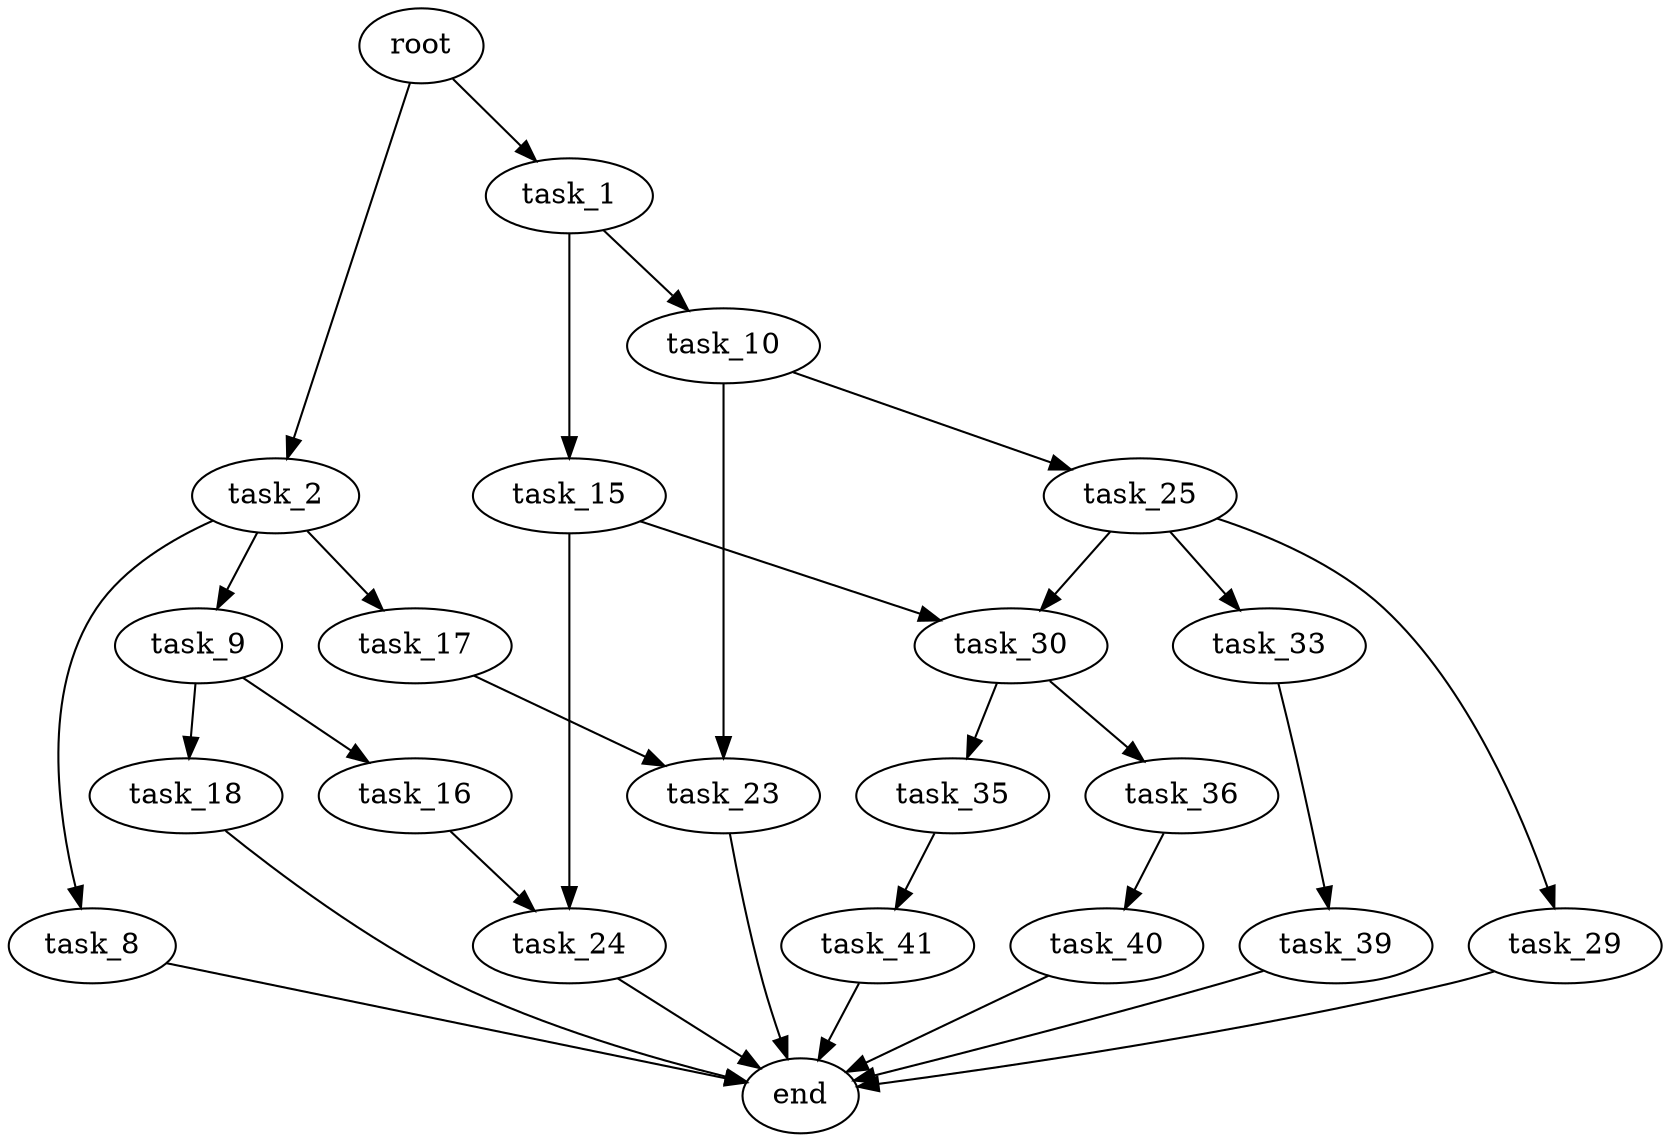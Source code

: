 digraph G {
  root [size="0.000000"];
  task_1 [size="8192341747.000000"];
  task_2 [size="549755813888.000000"];
  task_10 [size="6195781632.000000"];
  task_15 [size="28991029248.000000"];
  task_8 [size="28991029248.000000"];
  task_9 [size="68719476736.000000"];
  task_17 [size="4710189884.000000"];
  end [size="0.000000"];
  task_16 [size="368293445632.000000"];
  task_18 [size="68719476736.000000"];
  task_23 [size="782757789696.000000"];
  task_25 [size="10942077696.000000"];
  task_24 [size="815164464754.000000"];
  task_30 [size="549755813888.000000"];
  task_29 [size="8589934592.000000"];
  task_33 [size="1073741824000.000000"];
  task_35 [size="28991029248.000000"];
  task_36 [size="71152625508.000000"];
  task_39 [size="24078585576.000000"];
  task_41 [size="2390626284.000000"];
  task_40 [size="212845368737.000000"];

  root -> task_1 [size="1.000000"];
  root -> task_2 [size="1.000000"];
  task_1 -> task_10 [size="838860800.000000"];
  task_1 -> task_15 [size="838860800.000000"];
  task_2 -> task_8 [size="536870912.000000"];
  task_2 -> task_9 [size="536870912.000000"];
  task_2 -> task_17 [size="536870912.000000"];
  task_10 -> task_23 [size="134217728.000000"];
  task_10 -> task_25 [size="134217728.000000"];
  task_15 -> task_24 [size="75497472.000000"];
  task_15 -> task_30 [size="75497472.000000"];
  task_8 -> end [size="1.000000"];
  task_9 -> task_16 [size="134217728.000000"];
  task_9 -> task_18 [size="134217728.000000"];
  task_17 -> task_23 [size="75497472.000000"];
  task_16 -> task_24 [size="411041792.000000"];
  task_18 -> end [size="1.000000"];
  task_23 -> end [size="1.000000"];
  task_25 -> task_29 [size="536870912.000000"];
  task_25 -> task_30 [size="536870912.000000"];
  task_25 -> task_33 [size="536870912.000000"];
  task_24 -> end [size="1.000000"];
  task_30 -> task_35 [size="536870912.000000"];
  task_30 -> task_36 [size="536870912.000000"];
  task_29 -> end [size="1.000000"];
  task_33 -> task_39 [size="838860800.000000"];
  task_35 -> task_41 [size="75497472.000000"];
  task_36 -> task_40 [size="75497472.000000"];
  task_39 -> end [size="1.000000"];
  task_41 -> end [size="1.000000"];
  task_40 -> end [size="1.000000"];
}
